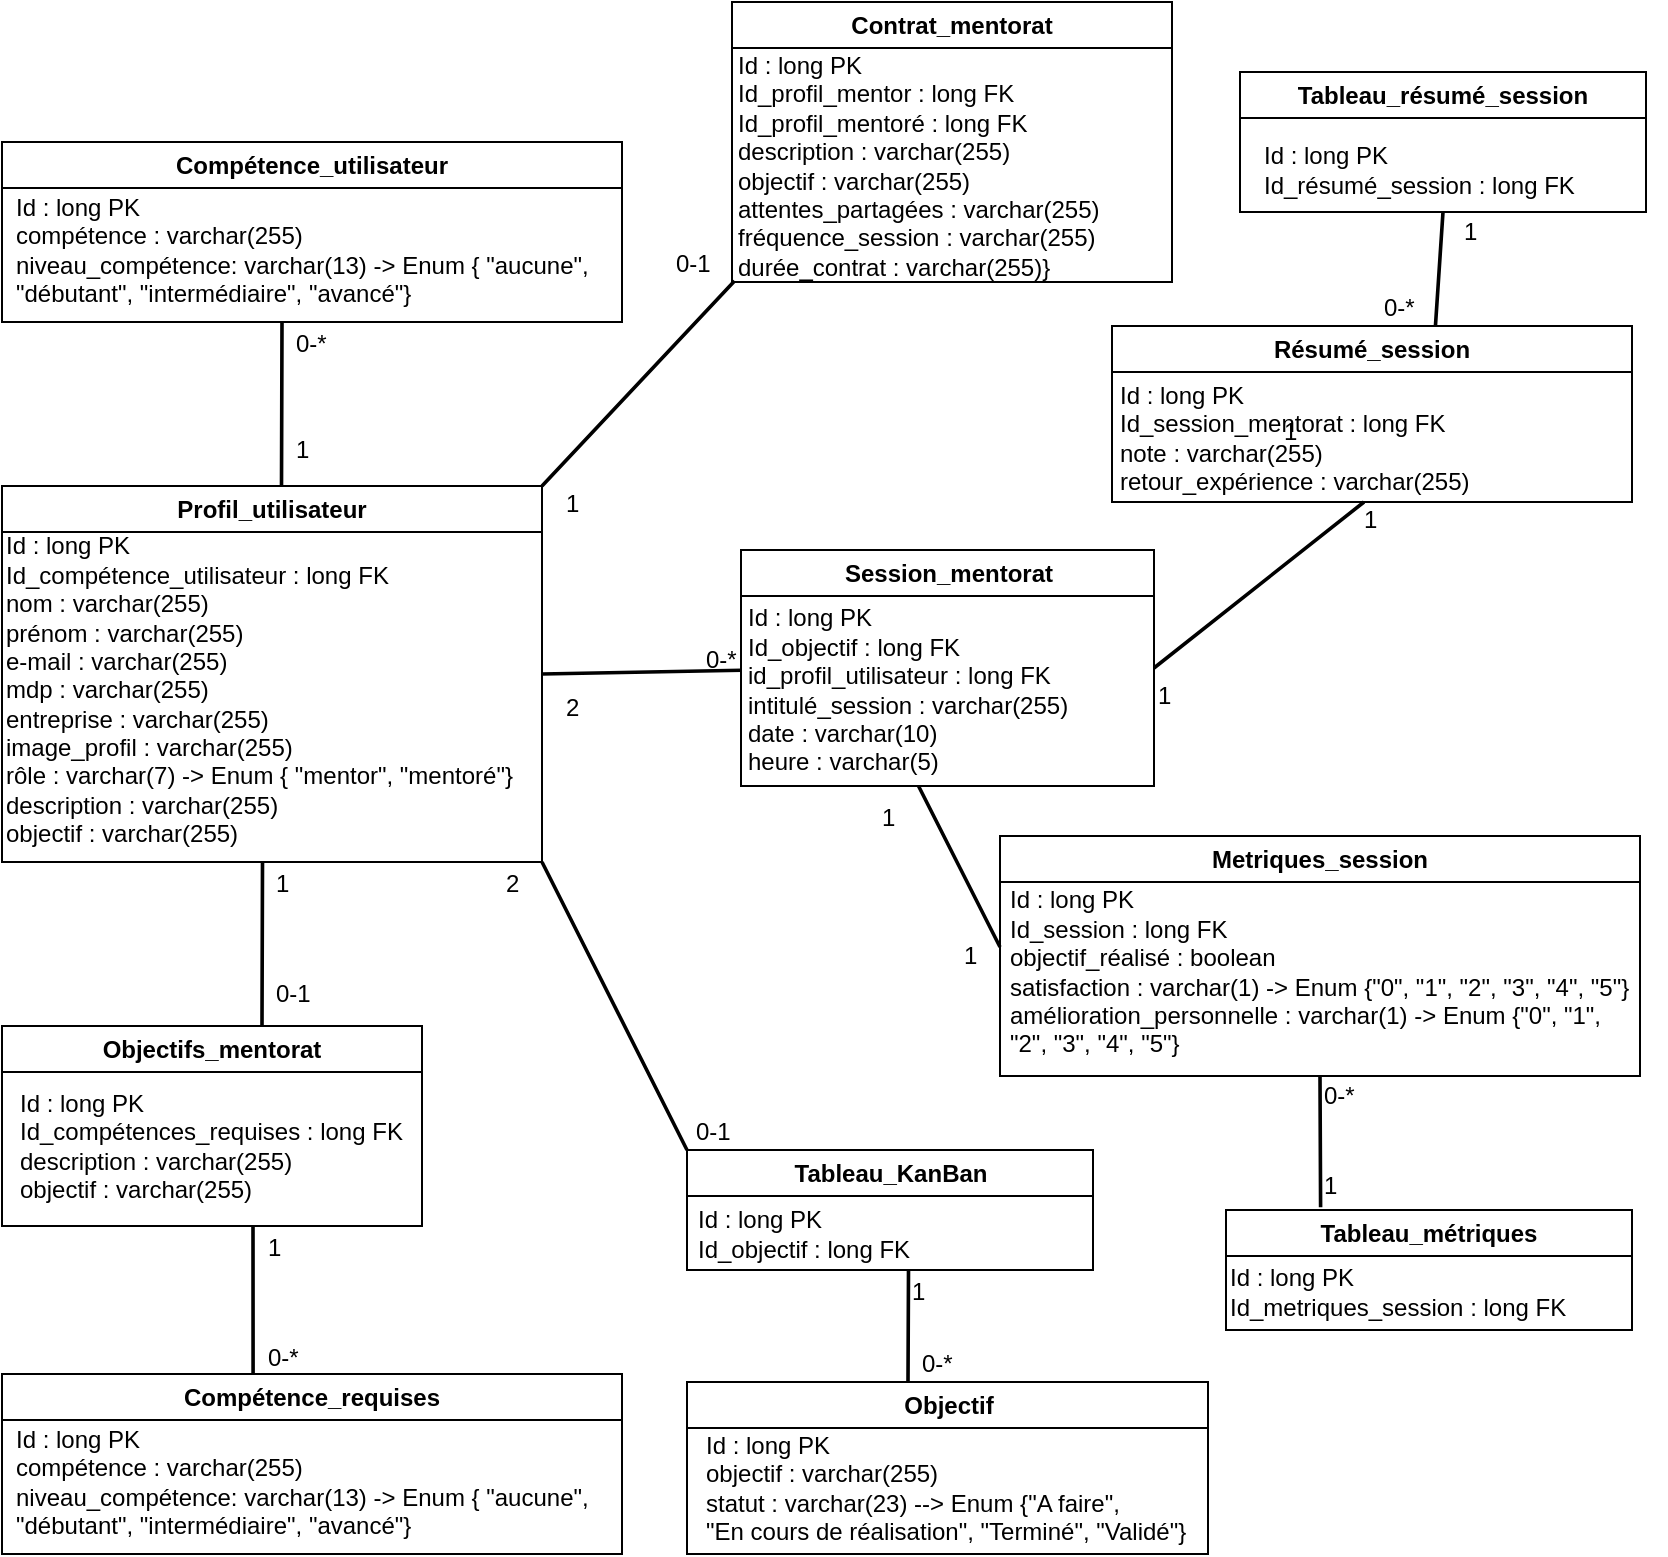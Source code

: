 <mxfile version="21.3.8" type="github">
  <diagram name="Page-1" id="noyESsa5x7OZtrXB0dku">
    <mxGraphModel dx="1003" dy="1606" grid="1" gridSize="10" guides="1" tooltips="1" connect="1" arrows="1" fold="1" page="1" pageScale="1" pageWidth="850" pageHeight="1100" math="0" shadow="0">
      <root>
        <mxCell id="0" />
        <mxCell id="1" parent="0" />
        <mxCell id="_MB7roTIRK6cVC3yzVGS-18" value="" style="edgeStyle=none;shape=link;rounded=0;orthogonalLoop=1;jettySize=auto;html=1;width=-0.811;exitX=0.525;exitY=-0.002;exitDx=0;exitDy=0;exitPerimeter=0;" parent="1" edge="1">
          <mxGeometry relative="1" as="geometry">
            <mxPoint x="140.75" y="-748.376" as="sourcePoint" />
            <mxPoint x="141" y="-830" as="targetPoint" />
          </mxGeometry>
        </mxCell>
        <mxCell id="4aoceYNehT1nNi53uhLn-30" value="Profil_utilisateur" style="swimlane;whiteSpace=wrap;html=1;" parent="1" vertex="1">
          <mxGeometry x="1" y="-748" width="270" height="188" as="geometry" />
        </mxCell>
        <mxCell id="4aoceYNehT1nNi53uhLn-52" value="Id : long PK&lt;br&gt;Id_compétence_utilisateur : long FK&lt;br&gt;nom : varchar(255)&lt;br&gt;prénom : varchar(255)&lt;br&gt;e-mail : varchar(255)&lt;br&gt;mdp : varchar(255)&lt;br&gt;entreprise : varchar(255)&lt;br&gt;image_profil : varchar(255)&lt;br&gt;rôle : varchar(7) -&amp;gt; Enum { &quot;mentor&quot;, &quot;mentoré&quot;}&lt;br&gt;description : varchar(255)&lt;br&gt;objectif : varchar(255)" style="text;html=1;strokeColor=none;fillColor=none;align=left;verticalAlign=middle;whiteSpace=wrap;rounded=1;fontStyle=0" parent="4aoceYNehT1nNi53uhLn-30" vertex="1">
          <mxGeometry y="24" width="260" height="155" as="geometry" />
        </mxCell>
        <mxCell id="4aoceYNehT1nNi53uhLn-40" value="Objectifs_mentorat" style="swimlane;whiteSpace=wrap;html=1;" parent="1" vertex="1">
          <mxGeometry x="1" y="-478" width="210" height="100" as="geometry" />
        </mxCell>
        <mxCell id="4aoceYNehT1nNi53uhLn-65" value="Id : long PK&lt;br&gt;Id_compétences_requises : long FK&lt;br&gt;description : varchar(255)&lt;br&gt;objectif : varchar(255)" style="text;html=1;strokeColor=none;fillColor=none;align=left;verticalAlign=middle;whiteSpace=wrap;rounded=1;fontStyle=0" parent="4aoceYNehT1nNi53uhLn-40" vertex="1">
          <mxGeometry x="7" y="25" width="203" height="70" as="geometry" />
        </mxCell>
        <mxCell id="4aoceYNehT1nNi53uhLn-41" value="Contrat_mentorat" style="swimlane;whiteSpace=wrap;html=1;" parent="1" vertex="1">
          <mxGeometry x="366" y="-990" width="220" height="140" as="geometry" />
        </mxCell>
        <mxCell id="4aoceYNehT1nNi53uhLn-86" value="Id : long PK&lt;br&gt;Id_profil_mentor : long FK&lt;br&gt;Id_profil_mentoré : long FK&lt;br&gt;description : varchar(255)&lt;br&gt;objectif : varchar(255)&lt;br&gt;attentes_partagées : varchar(255)&lt;br&gt;fréquence_session : varchar(255)&lt;br&gt;durée_contrat : varchar(255)}" style="text;html=1;strokeColor=none;fillColor=none;align=left;verticalAlign=middle;whiteSpace=wrap;rounded=1;fontStyle=0" parent="4aoceYNehT1nNi53uhLn-41" vertex="1">
          <mxGeometry x="1.25" y="24.5" width="200" height="115" as="geometry" />
        </mxCell>
        <mxCell id="4aoceYNehT1nNi53uhLn-43" value="Session_mentorat" style="swimlane;whiteSpace=wrap;html=1;startSize=23;" parent="1" vertex="1">
          <mxGeometry x="370.5" y="-716" width="206.5" height="118" as="geometry" />
        </mxCell>
        <mxCell id="4aoceYNehT1nNi53uhLn-90" value="Id : long PK&lt;br&gt;Id_objectif : long FK&lt;br&gt;id_profil_utilisateur : long FK&lt;br&gt;intitulé_session : varchar(255)&lt;br&gt;date : varchar(10)&lt;br&gt;heure : varchar(5)" style="text;html=1;strokeColor=none;fillColor=none;align=left;verticalAlign=middle;whiteSpace=wrap;rounded=1;fontStyle=0" parent="4aoceYNehT1nNi53uhLn-43" vertex="1">
          <mxGeometry x="1.75" y="39" width="203" height="61" as="geometry" />
        </mxCell>
        <mxCell id="4aoceYNehT1nNi53uhLn-44" value="Metriques_session" style="swimlane;whiteSpace=wrap;html=1;" parent="1" vertex="1">
          <mxGeometry x="500" y="-573" width="320" height="120" as="geometry" />
        </mxCell>
        <mxCell id="4aoceYNehT1nNi53uhLn-48" value="Tableau_résumé_session" style="swimlane;whiteSpace=wrap;html=1;" parent="1" vertex="1">
          <mxGeometry x="620" y="-955" width="203" height="70" as="geometry" />
        </mxCell>
        <mxCell id="4aoceYNehT1nNi53uhLn-49" value="Tableau_métriques" style="swimlane;whiteSpace=wrap;html=1;" parent="1" vertex="1">
          <mxGeometry x="613" y="-386" width="203" height="60" as="geometry" />
        </mxCell>
        <mxCell id="4aoceYNehT1nNi53uhLn-50" value="Résumé_session" style="swimlane;whiteSpace=wrap;html=1;" parent="1" vertex="1">
          <mxGeometry x="556" y="-828" width="260" height="88" as="geometry" />
        </mxCell>
        <mxCell id="4aoceYNehT1nNi53uhLn-99" value="Id : long PK&lt;br&gt;Id_session_mentorat : long FK&lt;br&gt;note : varchar(255)&lt;br&gt;retour_expérience : varchar(255)" style="text;html=1;strokeColor=none;fillColor=none;align=left;verticalAlign=middle;whiteSpace=wrap;rounded=1;fontStyle=0" parent="4aoceYNehT1nNi53uhLn-50" vertex="1">
          <mxGeometry x="2" y="24" width="242.5" height="64" as="geometry" />
        </mxCell>
        <mxCell id="4aoceYNehT1nNi53uhLn-66" value="Compétence_requises" style="swimlane;whiteSpace=wrap;html=1;" parent="1" vertex="1">
          <mxGeometry x="1" y="-304" width="310" height="90" as="geometry" />
        </mxCell>
        <mxCell id="4aoceYNehT1nNi53uhLn-67" value="Id : long PK&lt;br&gt;compétence : varchar(255)&lt;br&gt;niveau_compétence: varchar(13) -&amp;gt; Enum { &quot;aucune&quot;, &quot;débutant&quot;, &quot;intermédiaire&quot;, &quot;avancé&quot;}" style="text;html=1;strokeColor=none;fillColor=none;align=left;verticalAlign=middle;whiteSpace=wrap;rounded=1;fontStyle=0" parent="4aoceYNehT1nNi53uhLn-66" vertex="1">
          <mxGeometry x="5" y="24" width="330" height="60" as="geometry" />
        </mxCell>
        <mxCell id="4aoceYNehT1nNi53uhLn-88" value="Compétence_utilisateur" style="swimlane;whiteSpace=wrap;html=1;" parent="1" vertex="1">
          <mxGeometry x="1" y="-920" width="310" height="90" as="geometry" />
        </mxCell>
        <mxCell id="4aoceYNehT1nNi53uhLn-89" value="Id : long PK&lt;br&gt;compétence : varchar(255)&lt;br&gt;niveau_compétence: varchar(13) -&amp;gt; Enum { &quot;aucune&quot;, &quot;débutant&quot;, &quot;intermédiaire&quot;, &quot;avancé&quot;}" style="text;html=1;strokeColor=none;fillColor=none;align=left;verticalAlign=middle;whiteSpace=wrap;rounded=1;fontStyle=0" parent="4aoceYNehT1nNi53uhLn-88" vertex="1">
          <mxGeometry x="5" y="24" width="305" height="60" as="geometry" />
        </mxCell>
        <mxCell id="4aoceYNehT1nNi53uhLn-91" value="Objectif" style="swimlane;whiteSpace=wrap;html=1;" parent="1" vertex="1">
          <mxGeometry x="343.5" y="-300" width="260.5" height="86" as="geometry" />
        </mxCell>
        <mxCell id="4aoceYNehT1nNi53uhLn-92" value="Id : long PK&lt;br&gt;objectif : varchar(255)&lt;br&gt;statut : varchar(23) --&amp;gt;&amp;nbsp;Enum {&quot;A faire&quot;,&amp;nbsp; &lt;br&gt;&quot;En cours de réalisation&quot;, &quot;Terminé&quot;, &quot;Validé&quot;}&amp;nbsp;" style="text;html=1;strokeColor=none;fillColor=none;align=left;verticalAlign=middle;whiteSpace=wrap;rounded=1;fontStyle=0" parent="1" vertex="1">
          <mxGeometry x="350.5" y="-273" width="253" height="52" as="geometry" />
        </mxCell>
        <mxCell id="4aoceYNehT1nNi53uhLn-96" value="Id : long PK&lt;br&gt;Id_session : long FK&lt;br&gt;objectif_réalisé : boolean&amp;nbsp;&lt;br&gt;satisfaction : varchar(1) -&amp;gt; Enum {&quot;0&quot;, &quot;1&quot;, &quot;2&quot;, &quot;3&quot;, &quot;4&quot;, &quot;5&quot;}&lt;br&gt;amélioration_personnelle : varchar(1)&amp;nbsp;-&amp;gt; Enum {&quot;0&quot;, &quot;1&quot;, &quot;2&quot;, &quot;3&quot;, &quot;4&quot;, &quot;5&quot;}" style="text;html=1;strokeColor=none;fillColor=none;align=left;verticalAlign=middle;whiteSpace=wrap;rounded=1;fontStyle=0" parent="1" vertex="1">
          <mxGeometry x="503" y="-550" width="313" height="90" as="geometry" />
        </mxCell>
        <mxCell id="4aoceYNehT1nNi53uhLn-97" value="Tableau_KanBan" style="swimlane;whiteSpace=wrap;html=1;" parent="1" vertex="1">
          <mxGeometry x="343.5" y="-416" width="203" height="60" as="geometry" />
        </mxCell>
        <mxCell id="4aoceYNehT1nNi53uhLn-98" value="Id : long PK&lt;br&gt;Id_objectif : long FK" style="text;html=1;strokeColor=none;fillColor=none;align=left;verticalAlign=middle;whiteSpace=wrap;rounded=1;fontStyle=0" parent="4aoceYNehT1nNi53uhLn-97" vertex="1">
          <mxGeometry x="3.5" y="27" width="203" height="30" as="geometry" />
        </mxCell>
        <mxCell id="_MB7roTIRK6cVC3yzVGS-2" value="Id : long PK&lt;br&gt;Id_résumé_session : long FK" style="text;html=1;strokeColor=none;fillColor=none;align=left;verticalAlign=middle;whiteSpace=wrap;rounded=1;fontStyle=0" parent="1" vertex="1">
          <mxGeometry x="630" y="-925" width="203" height="38" as="geometry" />
        </mxCell>
        <mxCell id="_MB7roTIRK6cVC3yzVGS-19" value="0-*" style="text;html=1;strokeColor=none;fillColor=none;align=left;verticalAlign=middle;whiteSpace=wrap;rounded=1;fontStyle=0" parent="1" vertex="1">
          <mxGeometry x="146" y="-828" width="20" height="18" as="geometry" />
        </mxCell>
        <mxCell id="_MB7roTIRK6cVC3yzVGS-20" value="1" style="text;html=1;strokeColor=none;fillColor=none;align=left;verticalAlign=middle;whiteSpace=wrap;rounded=1;fontStyle=0" parent="1" vertex="1">
          <mxGeometry x="146" y="-775" width="20" height="18" as="geometry" />
        </mxCell>
        <mxCell id="_MB7roTIRK6cVC3yzVGS-21" value="" style="edgeStyle=none;shape=link;rounded=0;orthogonalLoop=1;jettySize=auto;html=1;width=-0.811;exitX=0.525;exitY=-0.002;exitDx=0;exitDy=0;exitPerimeter=0;" parent="1" edge="1">
          <mxGeometry relative="1" as="geometry">
            <mxPoint x="131" y="-477.996" as="sourcePoint" />
            <mxPoint x="131.25" y="-559.62" as="targetPoint" />
          </mxGeometry>
        </mxCell>
        <mxCell id="_MB7roTIRK6cVC3yzVGS-22" value="1" style="text;html=1;strokeColor=none;fillColor=none;align=left;verticalAlign=middle;whiteSpace=wrap;rounded=1;fontStyle=0" parent="1" vertex="1">
          <mxGeometry x="136.25" y="-557.62" width="20" height="18" as="geometry" />
        </mxCell>
        <mxCell id="_MB7roTIRK6cVC3yzVGS-23" value="0-1" style="text;html=1;strokeColor=none;fillColor=none;align=left;verticalAlign=middle;whiteSpace=wrap;rounded=1;fontStyle=0" parent="1" vertex="1">
          <mxGeometry x="136.25" y="-503" width="24.75" height="18" as="geometry" />
        </mxCell>
        <mxCell id="_MB7roTIRK6cVC3yzVGS-24" value="" style="edgeStyle=none;shape=link;rounded=0;orthogonalLoop=1;jettySize=auto;html=1;width=-0.811;exitX=0.405;exitY=0.005;exitDx=0;exitDy=0;exitPerimeter=0;" parent="1" source="4aoceYNehT1nNi53uhLn-66" edge="1">
          <mxGeometry relative="1" as="geometry">
            <mxPoint x="161" y="-330" as="sourcePoint" />
            <mxPoint x="126.5" y="-378" as="targetPoint" />
          </mxGeometry>
        </mxCell>
        <mxCell id="_MB7roTIRK6cVC3yzVGS-25" value="1" style="text;html=1;strokeColor=none;fillColor=none;align=left;verticalAlign=middle;whiteSpace=wrap;rounded=1;fontStyle=0" parent="1" vertex="1">
          <mxGeometry x="131.5" y="-376" width="20" height="18" as="geometry" />
        </mxCell>
        <mxCell id="_MB7roTIRK6cVC3yzVGS-26" value="0-*" style="text;html=1;strokeColor=none;fillColor=none;align=left;verticalAlign=middle;whiteSpace=wrap;rounded=1;fontStyle=0" parent="1" vertex="1">
          <mxGeometry x="131.5" y="-321.38" width="24.75" height="18" as="geometry" />
        </mxCell>
        <mxCell id="_MB7roTIRK6cVC3yzVGS-27" value="" style="edgeStyle=none;shape=link;rounded=0;orthogonalLoop=1;jettySize=auto;html=1;width=-0.811;entryX=0;entryY=1;entryDx=0;entryDy=0;exitX=1;exitY=0;exitDx=0;exitDy=0;" parent="1" source="4aoceYNehT1nNi53uhLn-30" target="4aoceYNehT1nNi53uhLn-86" edge="1">
          <mxGeometry relative="1" as="geometry">
            <mxPoint x="301" y="-689.996" as="sourcePoint" />
            <mxPoint x="331" y="-720" as="targetPoint" />
          </mxGeometry>
        </mxCell>
        <mxCell id="_MB7roTIRK6cVC3yzVGS-28" value="1" style="text;html=1;strokeColor=none;fillColor=none;align=left;verticalAlign=middle;whiteSpace=wrap;rounded=1;fontStyle=0" parent="1" vertex="1">
          <mxGeometry x="281" y="-748" width="20" height="18" as="geometry" />
        </mxCell>
        <mxCell id="_MB7roTIRK6cVC3yzVGS-29" value="0-1" style="text;html=1;strokeColor=none;fillColor=none;align=left;verticalAlign=middle;whiteSpace=wrap;rounded=1;fontStyle=0" parent="1" vertex="1">
          <mxGeometry x="336" y="-868" width="30" height="18" as="geometry" />
        </mxCell>
        <mxCell id="_MB7roTIRK6cVC3yzVGS-30" value="" style="edgeStyle=none;shape=link;rounded=0;orthogonalLoop=1;jettySize=auto;html=1;width=-0.811;entryX=-0.007;entryY=0.346;entryDx=0;entryDy=0;exitX=1;exitY=0.5;exitDx=0;exitDy=0;entryPerimeter=0;" parent="1" source="4aoceYNehT1nNi53uhLn-30" target="4aoceYNehT1nNi53uhLn-90" edge="1">
          <mxGeometry relative="1" as="geometry">
            <mxPoint x="271" y="-600" as="sourcePoint" />
            <mxPoint x="331" y="-600" as="targetPoint" />
          </mxGeometry>
        </mxCell>
        <mxCell id="_MB7roTIRK6cVC3yzVGS-31" value="2" style="text;html=1;strokeColor=none;fillColor=none;align=left;verticalAlign=middle;whiteSpace=wrap;rounded=1;fontStyle=0" parent="1" vertex="1">
          <mxGeometry x="281" y="-645.62" width="20" height="18" as="geometry" />
        </mxCell>
        <mxCell id="_MB7roTIRK6cVC3yzVGS-32" value="0-1" style="text;html=1;strokeColor=none;fillColor=none;align=left;verticalAlign=middle;whiteSpace=wrap;rounded=1;fontStyle=0" parent="1" vertex="1">
          <mxGeometry x="345.5" y="-434" width="30" height="18" as="geometry" />
        </mxCell>
        <mxCell id="_MB7roTIRK6cVC3yzVGS-33" value="" style="edgeStyle=none;shape=link;rounded=0;orthogonalLoop=1;jettySize=auto;html=1;width=-0.811;entryX=0;entryY=0;entryDx=0;entryDy=0;exitX=1;exitY=1;exitDx=0;exitDy=0;" parent="1" source="4aoceYNehT1nNi53uhLn-30" target="4aoceYNehT1nNi53uhLn-97" edge="1">
          <mxGeometry relative="1" as="geometry">
            <mxPoint x="241" y="-560" as="sourcePoint" />
            <mxPoint x="371" y="-385" as="targetPoint" />
          </mxGeometry>
        </mxCell>
        <mxCell id="_MB7roTIRK6cVC3yzVGS-34" value="2" style="text;html=1;strokeColor=none;fillColor=none;align=left;verticalAlign=middle;whiteSpace=wrap;rounded=1;fontStyle=0" parent="1" vertex="1">
          <mxGeometry x="251" y="-557.62" width="30" height="18" as="geometry" />
        </mxCell>
        <mxCell id="_MB7roTIRK6cVC3yzVGS-35" value="1" style="text;html=1;strokeColor=none;fillColor=none;align=left;verticalAlign=middle;whiteSpace=wrap;rounded=1;fontStyle=0" parent="1" vertex="1">
          <mxGeometry x="680" y="-740" width="30" height="18" as="geometry" />
        </mxCell>
        <mxCell id="_MB7roTIRK6cVC3yzVGS-36" value="" style="edgeStyle=none;shape=link;rounded=0;orthogonalLoop=1;jettySize=auto;html=1;width=-0.811;" parent="1" edge="1">
          <mxGeometry relative="1" as="geometry">
            <mxPoint x="454" y="-300" as="sourcePoint" />
            <mxPoint x="454.25" y="-356" as="targetPoint" />
          </mxGeometry>
        </mxCell>
        <mxCell id="_MB7roTIRK6cVC3yzVGS-37" value="1" style="text;html=1;strokeColor=none;fillColor=none;align=left;verticalAlign=middle;whiteSpace=wrap;rounded=1;fontStyle=0" parent="1" vertex="1">
          <mxGeometry x="453.75" y="-354" width="20" height="18" as="geometry" />
        </mxCell>
        <mxCell id="_MB7roTIRK6cVC3yzVGS-38" value="0-*" style="text;html=1;strokeColor=none;fillColor=none;align=left;verticalAlign=middle;whiteSpace=wrap;rounded=1;fontStyle=0" parent="1" vertex="1">
          <mxGeometry x="459.25" y="-318" width="24.75" height="18" as="geometry" />
        </mxCell>
        <mxCell id="4aoceYNehT1nNi53uhLn-105" value="Id : long PK&lt;br&gt;Id_metriques_session&amp;nbsp;: long FK" style="text;html=1;strokeColor=none;fillColor=none;align=left;verticalAlign=middle;whiteSpace=wrap;rounded=1;fontStyle=0" parent="1" vertex="1">
          <mxGeometry x="613" y="-360" width="203" height="30" as="geometry" />
        </mxCell>
        <mxCell id="FC4678V7Qu3IlDnJOMj9-1" value="" style="edgeStyle=none;shape=link;rounded=0;orthogonalLoop=1;jettySize=auto;html=1;width=-0.811;entryX=1;entryY=0.25;entryDx=0;entryDy=0;" edge="1" parent="1" target="FC4678V7Qu3IlDnJOMj9-3">
          <mxGeometry relative="1" as="geometry">
            <mxPoint x="459.25" y="-598" as="sourcePoint" />
            <mxPoint x="499.25" y="-513.62" as="targetPoint" />
          </mxGeometry>
        </mxCell>
        <mxCell id="FC4678V7Qu3IlDnJOMj9-2" value="1" style="text;html=1;strokeColor=none;fillColor=none;align=left;verticalAlign=middle;whiteSpace=wrap;rounded=1;fontStyle=0" vertex="1" parent="1">
          <mxGeometry x="439.25" y="-591" width="20" height="18" as="geometry" />
        </mxCell>
        <mxCell id="FC4678V7Qu3IlDnJOMj9-3" value="1" style="text;html=1;strokeColor=none;fillColor=none;align=left;verticalAlign=middle;whiteSpace=wrap;rounded=1;fontStyle=0" vertex="1" parent="1">
          <mxGeometry x="480" y="-522" width="20" height="18" as="geometry" />
        </mxCell>
        <mxCell id="FC4678V7Qu3IlDnJOMj9-4" value="" style="edgeStyle=none;shape=link;rounded=0;orthogonalLoop=1;jettySize=auto;html=1;width=-0.811;entryX=0.233;entryY=-0.022;entryDx=0;entryDy=0;exitX=0.5;exitY=1;exitDx=0;exitDy=0;entryPerimeter=0;" edge="1" parent="1" source="4aoceYNehT1nNi53uhLn-44" target="4aoceYNehT1nNi53uhLn-49">
          <mxGeometry relative="1" as="geometry">
            <mxPoint x="671.5" y="-277.38" as="sourcePoint" />
            <mxPoint x="771.5" y="-279.38" as="targetPoint" />
          </mxGeometry>
        </mxCell>
        <mxCell id="FC4678V7Qu3IlDnJOMj9-5" value="0-*" style="text;html=1;strokeColor=none;fillColor=none;align=left;verticalAlign=middle;whiteSpace=wrap;rounded=1;fontStyle=0" vertex="1" parent="1">
          <mxGeometry x="660" y="-452" width="20" height="18" as="geometry" />
        </mxCell>
        <mxCell id="FC4678V7Qu3IlDnJOMj9-6" value="1" style="text;html=1;strokeColor=none;fillColor=none;align=left;verticalAlign=middle;whiteSpace=wrap;rounded=1;fontStyle=0" vertex="1" parent="1">
          <mxGeometry x="660" y="-407" width="30" height="18" as="geometry" />
        </mxCell>
        <mxCell id="FC4678V7Qu3IlDnJOMj9-8" value="" style="edgeStyle=none;shape=link;rounded=0;orthogonalLoop=1;jettySize=auto;html=1;width=-0.811;entryX=0;entryY=1;entryDx=0;entryDy=0;exitX=1;exitY=0.5;exitDx=0;exitDy=0;" edge="1" parent="1" source="4aoceYNehT1nNi53uhLn-43">
          <mxGeometry relative="1" as="geometry">
            <mxPoint x="586" y="-637" as="sourcePoint" />
            <mxPoint x="682" y="-740" as="targetPoint" />
          </mxGeometry>
        </mxCell>
        <mxCell id="FC4678V7Qu3IlDnJOMj9-9" value="0-*" style="text;html=1;strokeColor=none;fillColor=none;align=left;verticalAlign=middle;whiteSpace=wrap;rounded=1;fontStyle=0" vertex="1" parent="1">
          <mxGeometry x="350.5" y="-670" width="30" height="18" as="geometry" />
        </mxCell>
        <mxCell id="FC4678V7Qu3IlDnJOMj9-10" value="1" style="text;html=1;strokeColor=none;fillColor=none;align=left;verticalAlign=middle;whiteSpace=wrap;rounded=1;fontStyle=0" vertex="1" parent="1">
          <mxGeometry x="577" y="-652" width="30" height="18" as="geometry" />
        </mxCell>
        <mxCell id="FC4678V7Qu3IlDnJOMj9-12" value="0-*" style="text;html=1;strokeColor=none;fillColor=none;align=left;verticalAlign=middle;whiteSpace=wrap;rounded=1;fontStyle=0" vertex="1" parent="1">
          <mxGeometry x="690" y="-846" width="30" height="18" as="geometry" />
        </mxCell>
        <mxCell id="FC4678V7Qu3IlDnJOMj9-13" value="" style="edgeStyle=none;shape=link;rounded=0;orthogonalLoop=1;jettySize=auto;html=1;width=-0.811;entryX=0.5;entryY=1;entryDx=0;entryDy=0;exitX=0.622;exitY=0;exitDx=0;exitDy=0;exitPerimeter=0;" edge="1" parent="1" source="4aoceYNehT1nNi53uhLn-50" target="4aoceYNehT1nNi53uhLn-48">
          <mxGeometry relative="1" as="geometry">
            <mxPoint x="640" y="-789" as="sourcePoint" />
            <mxPoint x="745" y="-872" as="targetPoint" />
          </mxGeometry>
        </mxCell>
        <mxCell id="FC4678V7Qu3IlDnJOMj9-14" value="1" style="text;html=1;strokeColor=none;fillColor=none;align=left;verticalAlign=middle;whiteSpace=wrap;rounded=1;fontStyle=0" vertex="1" parent="1">
          <mxGeometry x="640" y="-784" width="30" height="18" as="geometry" />
        </mxCell>
        <mxCell id="FC4678V7Qu3IlDnJOMj9-18" value="1" style="text;html=1;strokeColor=none;fillColor=none;align=left;verticalAlign=middle;whiteSpace=wrap;rounded=1;fontStyle=0" vertex="1" parent="1">
          <mxGeometry x="730" y="-884" width="30" height="18" as="geometry" />
        </mxCell>
      </root>
    </mxGraphModel>
  </diagram>
</mxfile>
